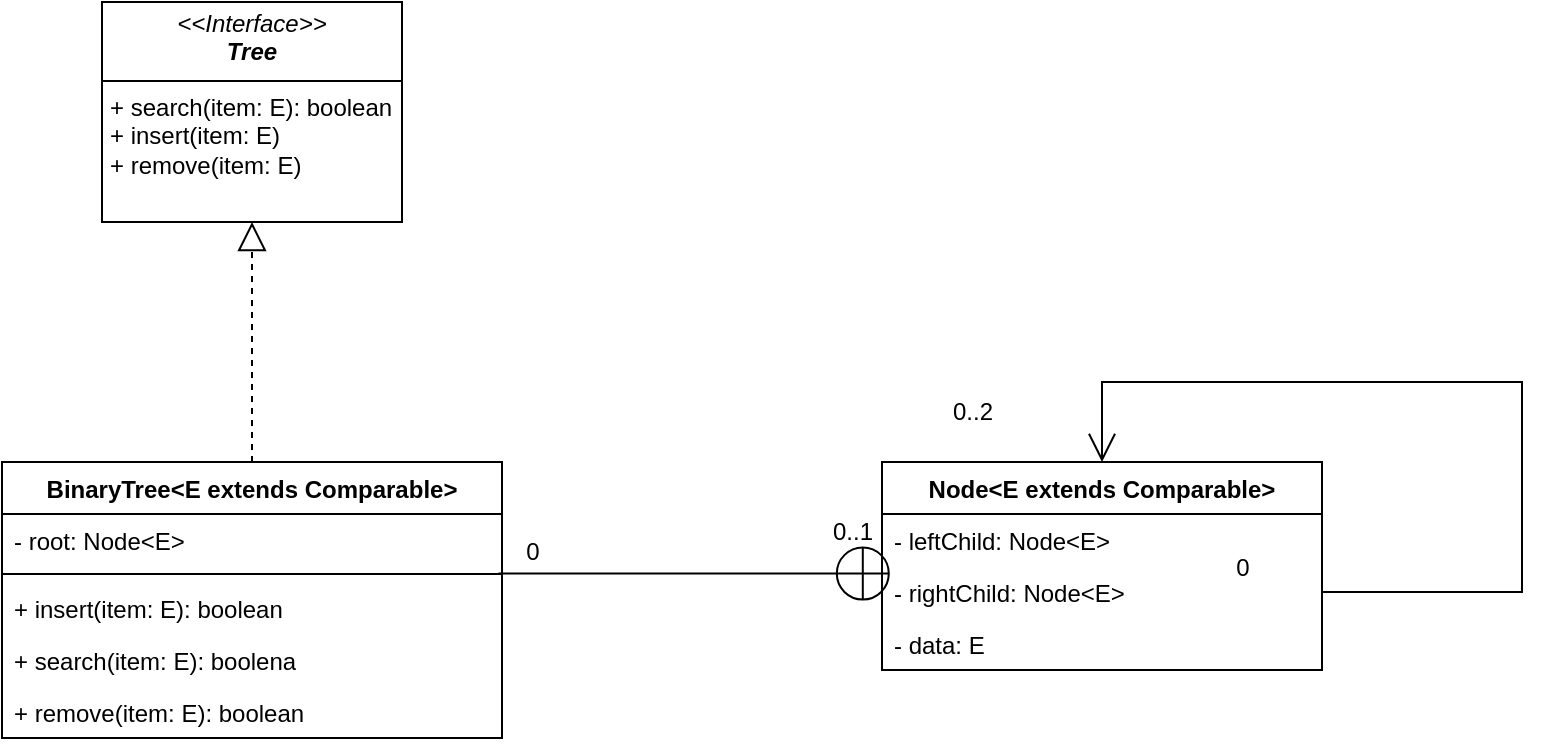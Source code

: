 <mxfile version="24.0.1" type="device">
  <diagram id="C5RBs43oDa-KdzZeNtuy" name="Page-1">
    <mxGraphModel dx="989" dy="537" grid="1" gridSize="10" guides="1" tooltips="1" connect="1" arrows="1" fold="1" page="1" pageScale="1" pageWidth="827" pageHeight="1169" math="0" shadow="0">
      <root>
        <mxCell id="WIyWlLk6GJQsqaUBKTNV-0" />
        <mxCell id="WIyWlLk6GJQsqaUBKTNV-1" parent="WIyWlLk6GJQsqaUBKTNV-0" />
        <mxCell id="uWxJdVeHaqqOkcqVwOW0-0" value="&lt;p style=&quot;margin:0px;margin-top:4px;text-align:center;&quot;&gt;&lt;i&gt;&amp;lt;&amp;lt;Interface&amp;gt;&amp;gt;&lt;/i&gt;&lt;br&gt;&lt;b&gt;&lt;i&gt;Tree&lt;/i&gt;&lt;/b&gt;&lt;/p&gt;&lt;hr size=&quot;1&quot; style=&quot;border-style:solid;&quot;&gt;&lt;p style=&quot;margin:0px;margin-left:4px;&quot;&gt;+ search(item: E): boolean&lt;/p&gt;&lt;p style=&quot;margin:0px;margin-left:4px;&quot;&gt;+ insert(item: E)&lt;/p&gt;&lt;p style=&quot;margin:0px;margin-left:4px;&quot;&gt;&lt;span style=&quot;background-color: initial;&quot;&gt;+ remove(item: E)&lt;/span&gt;&lt;/p&gt;" style="verticalAlign=top;align=left;overflow=fill;html=1;whiteSpace=wrap;" vertex="1" parent="WIyWlLk6GJQsqaUBKTNV-1">
          <mxGeometry x="170" y="120" width="150" height="110" as="geometry" />
        </mxCell>
        <mxCell id="uWxJdVeHaqqOkcqVwOW0-1" value="BinaryTree&amp;lt;E extends Comparable&amp;gt;" style="swimlane;fontStyle=1;align=center;verticalAlign=top;childLayout=stackLayout;horizontal=1;startSize=26;horizontalStack=0;resizeParent=1;resizeParentMax=0;resizeLast=0;collapsible=1;marginBottom=0;whiteSpace=wrap;html=1;" vertex="1" parent="WIyWlLk6GJQsqaUBKTNV-1">
          <mxGeometry x="120" y="350" width="250" height="138" as="geometry" />
        </mxCell>
        <mxCell id="uWxJdVeHaqqOkcqVwOW0-2" value="- root: Node&amp;lt;E&amp;gt;" style="text;strokeColor=none;fillColor=none;align=left;verticalAlign=top;spacingLeft=4;spacingRight=4;overflow=hidden;rotatable=0;points=[[0,0.5],[1,0.5]];portConstraint=eastwest;whiteSpace=wrap;html=1;" vertex="1" parent="uWxJdVeHaqqOkcqVwOW0-1">
          <mxGeometry y="26" width="250" height="26" as="geometry" />
        </mxCell>
        <mxCell id="uWxJdVeHaqqOkcqVwOW0-3" value="" style="line;strokeWidth=1;fillColor=none;align=left;verticalAlign=middle;spacingTop=-1;spacingLeft=3;spacingRight=3;rotatable=0;labelPosition=right;points=[];portConstraint=eastwest;strokeColor=inherit;" vertex="1" parent="uWxJdVeHaqqOkcqVwOW0-1">
          <mxGeometry y="52" width="250" height="8" as="geometry" />
        </mxCell>
        <mxCell id="uWxJdVeHaqqOkcqVwOW0-14" value="+ insert(item: E): boolean" style="text;strokeColor=none;fillColor=none;align=left;verticalAlign=top;spacingLeft=4;spacingRight=4;overflow=hidden;rotatable=0;points=[[0,0.5],[1,0.5]];portConstraint=eastwest;whiteSpace=wrap;html=1;" vertex="1" parent="uWxJdVeHaqqOkcqVwOW0-1">
          <mxGeometry y="60" width="250" height="26" as="geometry" />
        </mxCell>
        <mxCell id="uWxJdVeHaqqOkcqVwOW0-4" value="+ search(item: E): boolena" style="text;strokeColor=none;fillColor=none;align=left;verticalAlign=top;spacingLeft=4;spacingRight=4;overflow=hidden;rotatable=0;points=[[0,0.5],[1,0.5]];portConstraint=eastwest;whiteSpace=wrap;html=1;" vertex="1" parent="uWxJdVeHaqqOkcqVwOW0-1">
          <mxGeometry y="86" width="250" height="26" as="geometry" />
        </mxCell>
        <mxCell id="uWxJdVeHaqqOkcqVwOW0-16" value="+ remove(item: E): boolean" style="text;strokeColor=none;fillColor=none;align=left;verticalAlign=top;spacingLeft=4;spacingRight=4;overflow=hidden;rotatable=0;points=[[0,0.5],[1,0.5]];portConstraint=eastwest;whiteSpace=wrap;html=1;" vertex="1" parent="uWxJdVeHaqqOkcqVwOW0-1">
          <mxGeometry y="112" width="250" height="26" as="geometry" />
        </mxCell>
        <mxCell id="uWxJdVeHaqqOkcqVwOW0-5" value="Node&amp;lt;E extends Comparable&amp;gt;" style="swimlane;fontStyle=1;align=center;verticalAlign=top;childLayout=stackLayout;horizontal=1;startSize=26;horizontalStack=0;resizeParent=1;resizeParentMax=0;resizeLast=0;collapsible=1;marginBottom=0;whiteSpace=wrap;html=1;" vertex="1" parent="WIyWlLk6GJQsqaUBKTNV-1">
          <mxGeometry x="560" y="350" width="220" height="104" as="geometry" />
        </mxCell>
        <mxCell id="uWxJdVeHaqqOkcqVwOW0-6" value="- leftChild: Node&amp;lt;E&amp;gt;" style="text;strokeColor=none;fillColor=none;align=left;verticalAlign=top;spacingLeft=4;spacingRight=4;overflow=hidden;rotatable=0;points=[[0,0.5],[1,0.5]];portConstraint=eastwest;whiteSpace=wrap;html=1;" vertex="1" parent="uWxJdVeHaqqOkcqVwOW0-5">
          <mxGeometry y="26" width="220" height="26" as="geometry" />
        </mxCell>
        <mxCell id="uWxJdVeHaqqOkcqVwOW0-7" value="- rightChild: Node&amp;lt;E&amp;gt;" style="text;strokeColor=none;fillColor=none;align=left;verticalAlign=top;spacingLeft=4;spacingRight=4;overflow=hidden;rotatable=0;points=[[0,0.5],[1,0.5]];portConstraint=eastwest;whiteSpace=wrap;html=1;" vertex="1" parent="uWxJdVeHaqqOkcqVwOW0-5">
          <mxGeometry y="52" width="220" height="26" as="geometry" />
        </mxCell>
        <mxCell id="uWxJdVeHaqqOkcqVwOW0-8" value="- data: E" style="text;strokeColor=none;fillColor=none;align=left;verticalAlign=top;spacingLeft=4;spacingRight=4;overflow=hidden;rotatable=0;points=[[0,0.5],[1,0.5]];portConstraint=eastwest;whiteSpace=wrap;html=1;" vertex="1" parent="uWxJdVeHaqqOkcqVwOW0-5">
          <mxGeometry y="78" width="220" height="26" as="geometry" />
        </mxCell>
        <mxCell id="uWxJdVeHaqqOkcqVwOW0-9" value="" style="endArrow=open;endFill=1;endSize=12;html=1;rounded=0;exitX=1;exitY=0.5;exitDx=0;exitDy=0;entryX=0.5;entryY=0;entryDx=0;entryDy=0;" edge="1" parent="uWxJdVeHaqqOkcqVwOW0-5" source="uWxJdVeHaqqOkcqVwOW0-7" target="uWxJdVeHaqqOkcqVwOW0-5">
          <mxGeometry width="160" relative="1" as="geometry">
            <mxPoint x="200" y="50" as="sourcePoint" />
            <mxPoint x="360" y="50" as="targetPoint" />
            <Array as="points">
              <mxPoint x="320" y="65" />
              <mxPoint x="320" y="-40" />
              <mxPoint x="110" y="-40" />
            </Array>
          </mxGeometry>
        </mxCell>
        <mxCell id="uWxJdVeHaqqOkcqVwOW0-10" value="0" style="text;html=1;align=center;verticalAlign=middle;resizable=0;points=[];autosize=1;strokeColor=none;fillColor=none;" vertex="1" parent="WIyWlLk6GJQsqaUBKTNV-1">
          <mxGeometry x="725" y="388" width="30" height="30" as="geometry" />
        </mxCell>
        <mxCell id="uWxJdVeHaqqOkcqVwOW0-11" value="0..2" style="text;html=1;align=center;verticalAlign=middle;resizable=0;points=[];autosize=1;strokeColor=none;fillColor=none;" vertex="1" parent="WIyWlLk6GJQsqaUBKTNV-1">
          <mxGeometry x="585" y="310" width="40" height="30" as="geometry" />
        </mxCell>
        <mxCell id="uWxJdVeHaqqOkcqVwOW0-12" value="" style="endArrow=block;dashed=1;endFill=0;endSize=12;html=1;rounded=0;exitX=0.5;exitY=0;exitDx=0;exitDy=0;entryX=0.5;entryY=1;entryDx=0;entryDy=0;" edge="1" parent="WIyWlLk6GJQsqaUBKTNV-1" source="uWxJdVeHaqqOkcqVwOW0-1" target="uWxJdVeHaqqOkcqVwOW0-0">
          <mxGeometry width="160" relative="1" as="geometry">
            <mxPoint x="390" y="340" as="sourcePoint" />
            <mxPoint x="550" y="340" as="targetPoint" />
          </mxGeometry>
        </mxCell>
        <mxCell id="uWxJdVeHaqqOkcqVwOW0-13" value="" style="endArrow=circlePlus;endFill=0;endSize=12;html=1;rounded=0;exitX=0.993;exitY=1.145;exitDx=0;exitDy=0;exitPerimeter=0;entryX=0.02;entryY=1.145;entryDx=0;entryDy=0;entryPerimeter=0;" edge="1" parent="WIyWlLk6GJQsqaUBKTNV-1" source="uWxJdVeHaqqOkcqVwOW0-2" target="uWxJdVeHaqqOkcqVwOW0-6">
          <mxGeometry width="160" relative="1" as="geometry">
            <mxPoint x="390" y="340" as="sourcePoint" />
            <mxPoint x="550" y="340" as="targetPoint" />
          </mxGeometry>
        </mxCell>
        <mxCell id="uWxJdVeHaqqOkcqVwOW0-18" value="0" style="text;html=1;align=center;verticalAlign=middle;resizable=0;points=[];autosize=1;strokeColor=none;fillColor=none;" vertex="1" parent="WIyWlLk6GJQsqaUBKTNV-1">
          <mxGeometry x="370" y="380" width="30" height="30" as="geometry" />
        </mxCell>
        <mxCell id="uWxJdVeHaqqOkcqVwOW0-19" value="0..1" style="text;html=1;align=center;verticalAlign=middle;resizable=0;points=[];autosize=1;strokeColor=none;fillColor=none;" vertex="1" parent="WIyWlLk6GJQsqaUBKTNV-1">
          <mxGeometry x="525" y="370" width="40" height="30" as="geometry" />
        </mxCell>
      </root>
    </mxGraphModel>
  </diagram>
</mxfile>

